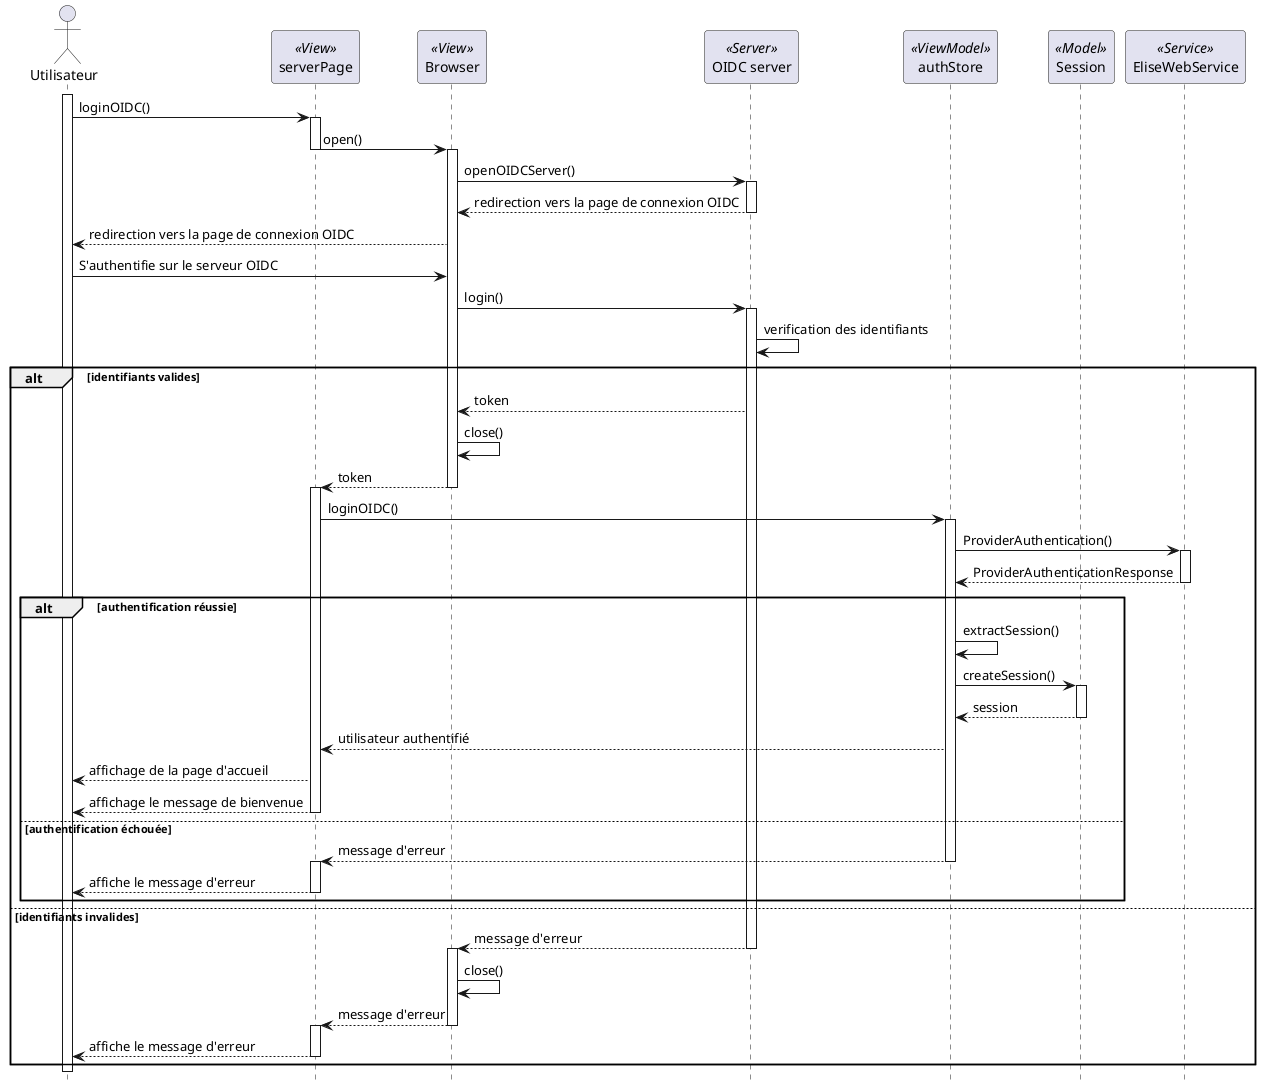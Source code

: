 @startuml sequence_OIDC

hide footbox


actor "Utilisateur" as user
participant "serverPage" as serView << View >>
participant "Browser" as broser << View >>
participant "OIDC server" as mServer << Server >>
participant "authStore" as auth << ViewModel >>
participant "Session" as session << Model >>
participant "EliseWebService" as ws << Service >>
activate user
user -> serView : loginOIDC()
activate serView
serView -> broser : open()
deactivate serView
activate broser
broser -> mServer : openOIDCServer()
activate mServer
mServer --> broser : redirection vers la page de connexion OIDC
deactivate mServer
broser --> user : redirection vers la page de connexion OIDC

user -> broser : S'authentifie sur le serveur OIDC
broser -> mServer : login()
activate mServer
mServer ->mServer : verification des identifiants
alt identifiants valides
    mServer --> broser : token 
    broser -> broser : close()
    broser --> serView : token
    deactivate broser
    activate serView
    serView -> auth : loginOIDC()
    activate auth
    auth -> ws : ProviderAuthentication()
    activate ws
    ws --> auth : ProviderAuthenticationResponse
    deactivate ws
    alt authentification réussie
        auth -> auth :extractSession()
        auth -> session : createSession()
        activate session
        session --> auth : session
        deactivate session
        auth --> serView : utilisateur authentifié
        serView --> user : affichage de la page d'accueil
        serView --> user : affichage le message de bienvenue
        deactivate serView
        else authentification échouée
        auth --> serView : message d'erreur
        deactivate auth
        activate serView
        serView --> user : affiche le message d'erreur
        deactivate serView
    end
else identifiants invalides
        mServer --> broser : message d'erreur
        deactivate mServer
        activate broser
        broser -> broser : close()
        broser --> serView : message d'erreur
        deactivate broser
        activate serView
        serView --> user : affiche le message d'erreur
        deactivate serView

end
deactivate user